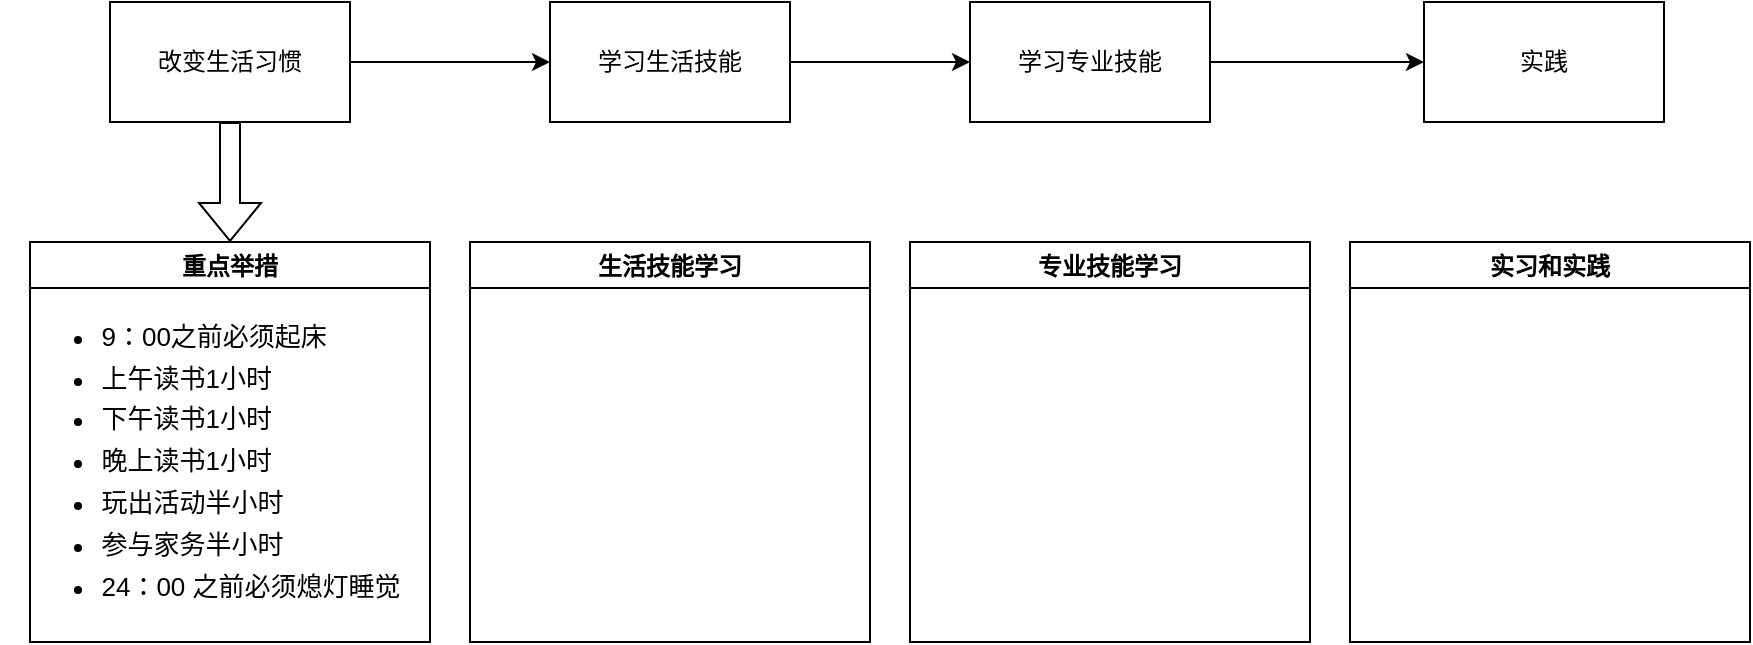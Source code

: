 <mxfile version="27.1.4">
  <diagram name="第 1 页" id="C3XO-QxFeKo6YsYlZuPU">
    <mxGraphModel dx="1042" dy="535" grid="1" gridSize="10" guides="1" tooltips="1" connect="1" arrows="1" fold="1" page="1" pageScale="1" pageWidth="827" pageHeight="1169" math="0" shadow="0">
      <root>
        <mxCell id="0" />
        <mxCell id="1" parent="0" />
        <mxCell id="s-qvJ4FQePMg8JL_yR_o-13" value="重点举措" style="swimlane;" parent="1" vertex="1">
          <mxGeometry x="70" y="200" width="200" height="200" as="geometry" />
        </mxCell>
        <mxCell id="2pKCkxB4eQbUYBymHreq-1" value="&lt;div style=&quot;line-height: 160%;&quot;&gt;&lt;div style=&quot;text-align: left;&quot;&gt;&lt;ul&gt;&lt;li&gt;&lt;font style=&quot;line-height: 160%; font-size: 13px;&quot;&gt;9：00之前必须起床&lt;/font&gt;&lt;/li&gt;&lt;li&gt;&lt;font style=&quot;line-height: 160%; font-size: 13px;&quot;&gt;上午读书1小时&lt;/font&gt;&lt;/li&gt;&lt;li&gt;&lt;font style=&quot;line-height: 160%; font-size: 13px;&quot;&gt;下午读书1小时&lt;/font&gt;&lt;/li&gt;&lt;li&gt;&lt;font style=&quot;line-height: 160%; font-size: 13px;&quot;&gt;晚上读书1小时&lt;/font&gt;&lt;/li&gt;&lt;li&gt;&lt;font style=&quot;line-height: 160%; font-size: 13px;&quot;&gt;玩出活动半小时&lt;/font&gt;&lt;/li&gt;&lt;li&gt;&lt;font style=&quot;line-height: 160%; font-size: 13px;&quot;&gt;参与家务半小时&lt;/font&gt;&lt;/li&gt;&lt;li&gt;&lt;span style=&quot;background-color: transparent; color: light-dark(rgb(0, 0, 0), rgb(255, 255, 255));&quot;&gt;&lt;font style=&quot;line-height: 160%; font-size: 13px;&quot;&gt;24：00 之前必须熄灯睡觉&lt;/font&gt;&lt;/span&gt;&lt;/li&gt;&lt;/ul&gt;&lt;/div&gt;&lt;div&gt;&lt;div&gt;&lt;/div&gt;&lt;/div&gt;&lt;/div&gt;" style="text;html=1;align=center;verticalAlign=middle;resizable=0;points=[];autosize=1;strokeColor=none;fillColor=none;" vertex="1" parent="s-qvJ4FQePMg8JL_yR_o-13">
          <mxGeometry x="-15" y="20" width="210" height="180" as="geometry" />
        </mxCell>
        <mxCell id="s-qvJ4FQePMg8JL_yR_o-23" value="" style="group" parent="1" vertex="1" connectable="0">
          <mxGeometry x="120" y="80" width="700" height="60" as="geometry" />
        </mxCell>
        <mxCell id="s-qvJ4FQePMg8JL_yR_o-20" style="edgeStyle=orthogonalEdgeStyle;rounded=0;orthogonalLoop=1;jettySize=auto;html=1;exitX=1;exitY=0.5;exitDx=0;exitDy=0;" parent="s-qvJ4FQePMg8JL_yR_o-23" source="s-qvJ4FQePMg8JL_yR_o-15" target="s-qvJ4FQePMg8JL_yR_o-16" edge="1">
          <mxGeometry relative="1" as="geometry" />
        </mxCell>
        <mxCell id="s-qvJ4FQePMg8JL_yR_o-15" value="改变生活习惯" style="rounded=0;whiteSpace=wrap;html=1;" parent="s-qvJ4FQePMg8JL_yR_o-23" vertex="1">
          <mxGeometry x="-10" width="120" height="60" as="geometry" />
        </mxCell>
        <mxCell id="s-qvJ4FQePMg8JL_yR_o-21" style="edgeStyle=orthogonalEdgeStyle;rounded=0;orthogonalLoop=1;jettySize=auto;html=1;exitX=1;exitY=0.5;exitDx=0;exitDy=0;" parent="s-qvJ4FQePMg8JL_yR_o-23" source="s-qvJ4FQePMg8JL_yR_o-16" target="s-qvJ4FQePMg8JL_yR_o-17" edge="1">
          <mxGeometry relative="1" as="geometry" />
        </mxCell>
        <mxCell id="s-qvJ4FQePMg8JL_yR_o-16" value="学习生活技能" style="rounded=0;whiteSpace=wrap;html=1;" parent="s-qvJ4FQePMg8JL_yR_o-23" vertex="1">
          <mxGeometry x="210" width="120" height="60" as="geometry" />
        </mxCell>
        <mxCell id="s-qvJ4FQePMg8JL_yR_o-17" value="学习专业技能" style="rounded=0;whiteSpace=wrap;html=1;" parent="s-qvJ4FQePMg8JL_yR_o-23" vertex="1">
          <mxGeometry x="420" width="120" height="60" as="geometry" />
        </mxCell>
        <mxCell id="s-qvJ4FQePMg8JL_yR_o-24" value="生活技能学习" style="swimlane;" parent="1" vertex="1">
          <mxGeometry x="290" y="200" width="200" height="200" as="geometry" />
        </mxCell>
        <mxCell id="s-qvJ4FQePMg8JL_yR_o-25" value="专业技能学习" style="swimlane;" parent="1" vertex="1">
          <mxGeometry x="510" y="200" width="200" height="200" as="geometry" />
        </mxCell>
        <mxCell id="s-qvJ4FQePMg8JL_yR_o-26" value="实习和实践" style="swimlane;" parent="1" vertex="1">
          <mxGeometry x="730" y="200" width="200" height="200" as="geometry" />
        </mxCell>
        <mxCell id="s-qvJ4FQePMg8JL_yR_o-18" value="实践" style="rounded=0;whiteSpace=wrap;html=1;" parent="1" vertex="1">
          <mxGeometry x="767" y="80" width="120" height="60" as="geometry" />
        </mxCell>
        <mxCell id="s-qvJ4FQePMg8JL_yR_o-22" style="edgeStyle=orthogonalEdgeStyle;rounded=0;orthogonalLoop=1;jettySize=auto;html=1;exitX=1;exitY=0.5;exitDx=0;exitDy=0;entryX=0;entryY=0.5;entryDx=0;entryDy=0;" parent="1" source="s-qvJ4FQePMg8JL_yR_o-17" target="s-qvJ4FQePMg8JL_yR_o-18" edge="1">
          <mxGeometry relative="1" as="geometry" />
        </mxCell>
        <mxCell id="2pKCkxB4eQbUYBymHreq-2" style="edgeStyle=orthogonalEdgeStyle;shape=flexArrow;rounded=0;orthogonalLoop=1;jettySize=auto;html=1;exitX=0.5;exitY=1;exitDx=0;exitDy=0;entryX=0.5;entryY=0;entryDx=0;entryDy=0;" edge="1" parent="1" source="s-qvJ4FQePMg8JL_yR_o-15" target="s-qvJ4FQePMg8JL_yR_o-13">
          <mxGeometry relative="1" as="geometry" />
        </mxCell>
      </root>
    </mxGraphModel>
  </diagram>
</mxfile>
